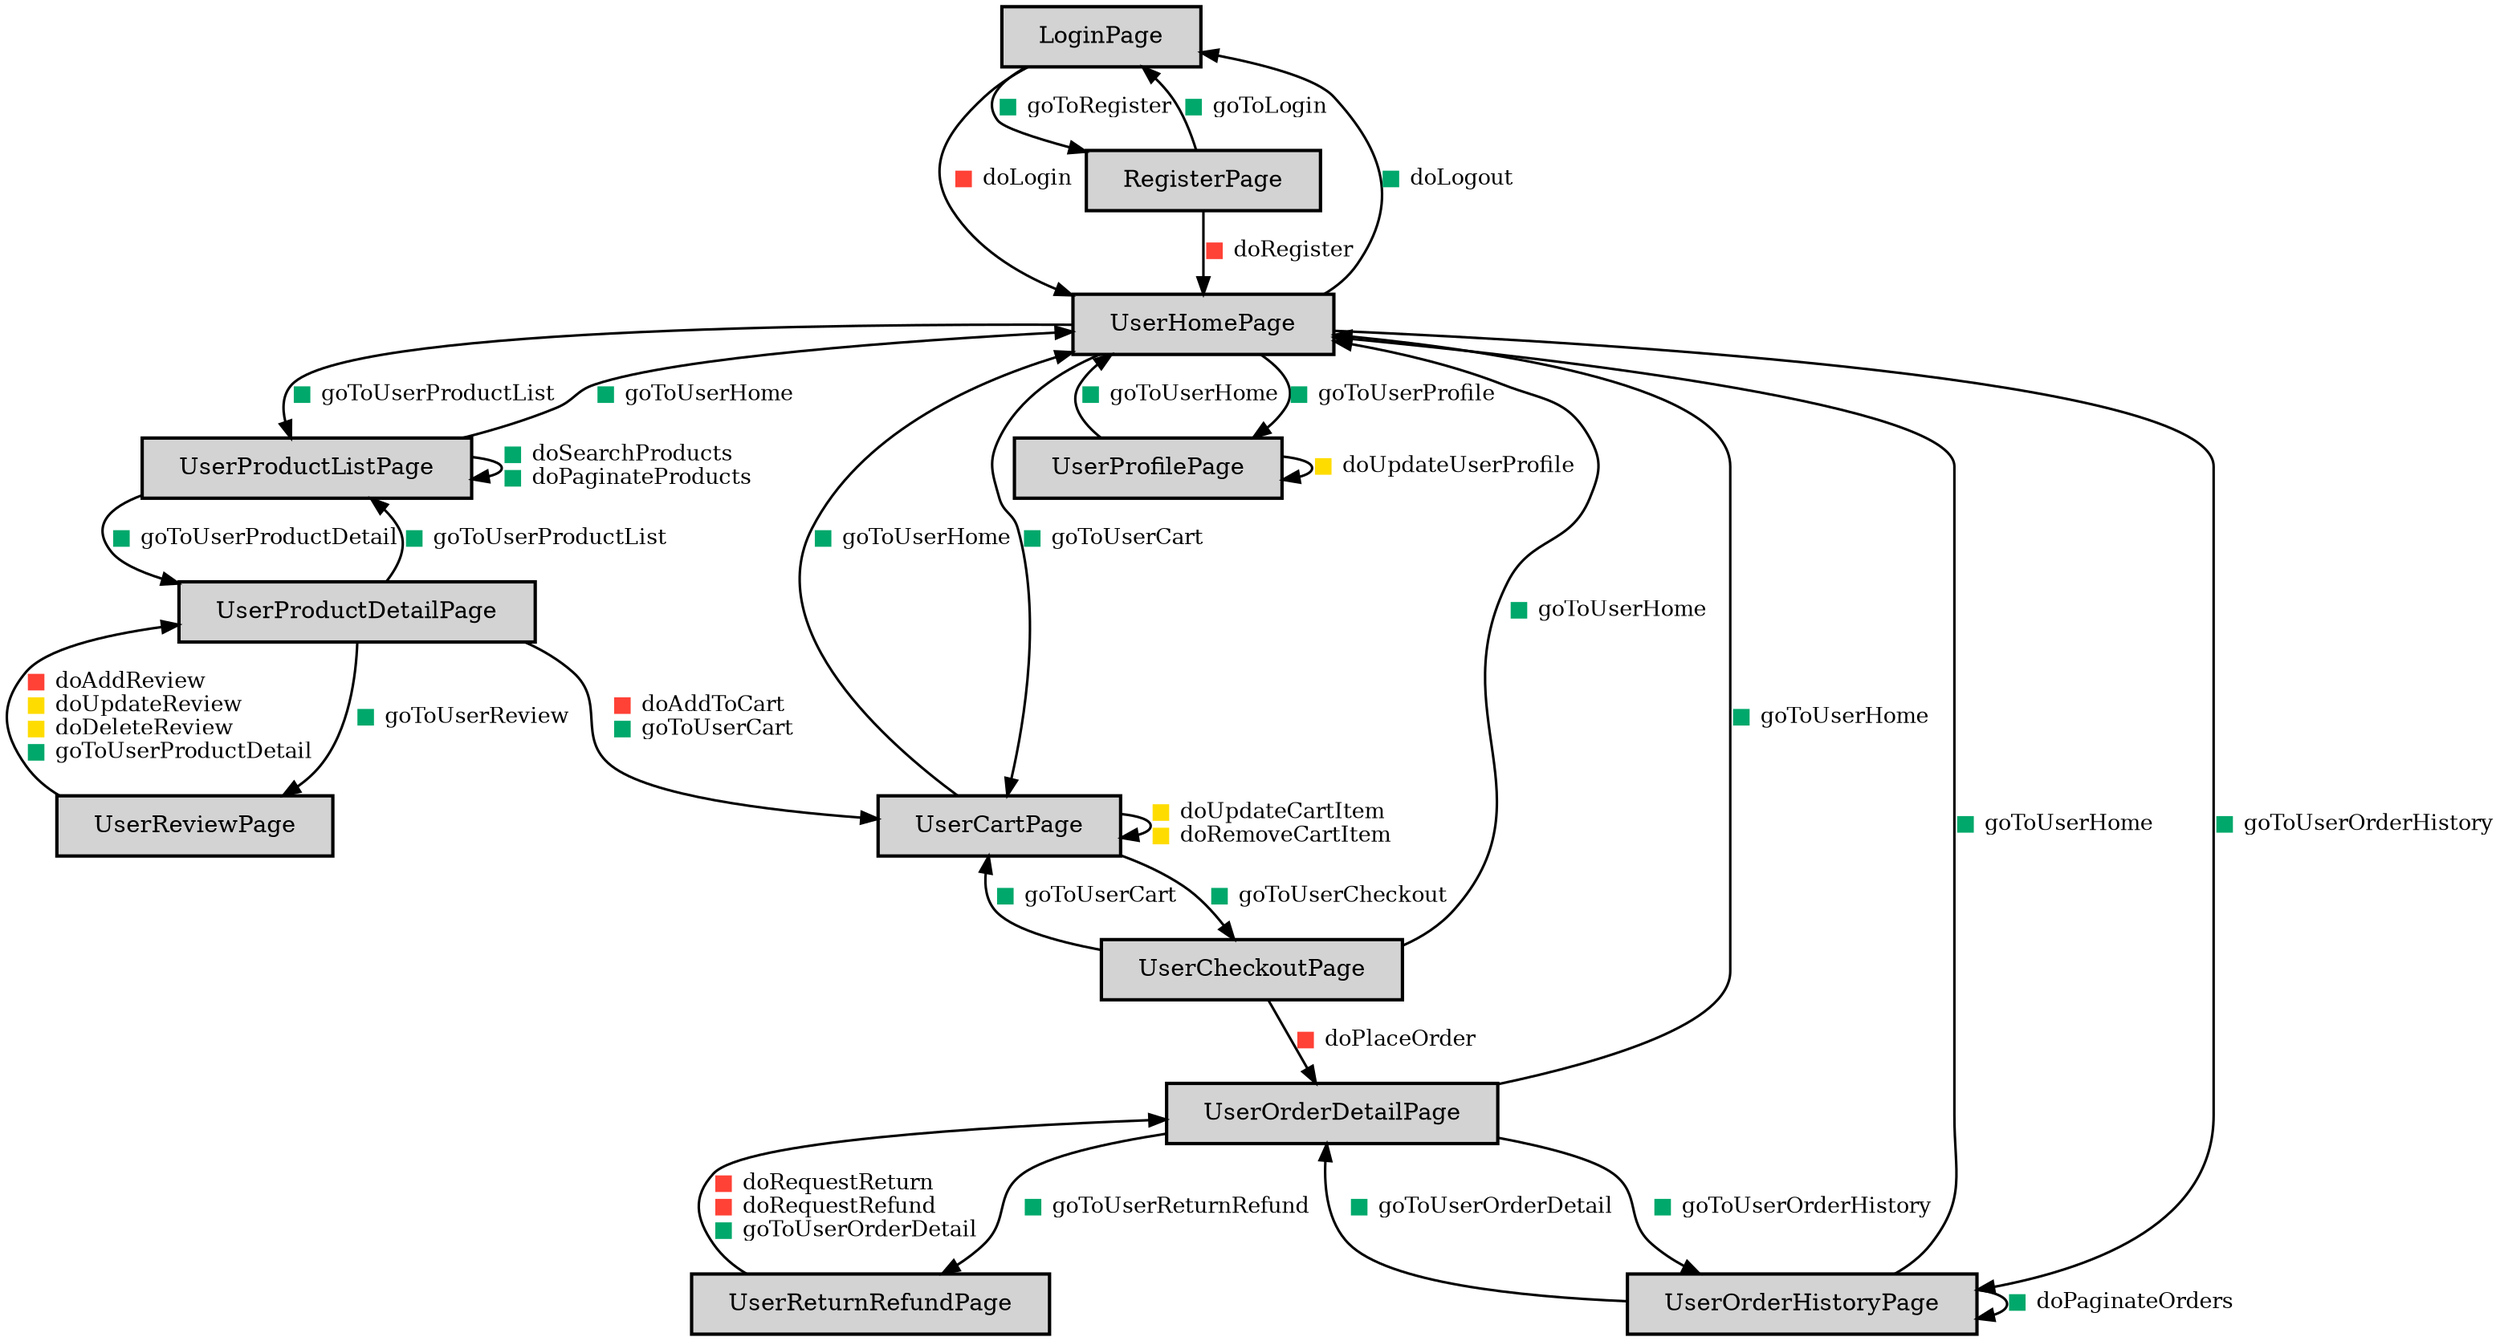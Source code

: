 digraph application_state_diagram {
  graph [
    labelloc="t";
    fontname="Helvetica"
  ];
  node [shape = box, style = "bold,filled" fillcolor="lightgray", margin="0.3,0.1"];


    LoginPage -> UserHomePage [label=<<table border="0" cellborder="0" cellspacing="0" cellpadding="0"><tr><td valign="middle" href="#doLogin" tooltip="ログイン (unsafe)"><font color="#FF4136">■</font> doLogin</td></tr></table>> URL="#doLogin" target="_parent" fontsize=13 class="doLogin" penwidth=1.5];
    LoginPage -> RegisterPage [label=<<table border="0" cellborder="0" cellspacing="0" cellpadding="0"><tr><td valign="middle" href="#goToRegister" tooltip="登録ページへ移動 (safe)"><font color="#00A86B">■</font> goToRegister</td></tr></table>> URL="#goToRegister" target="_parent" fontsize=13 class="goToRegister" penwidth=1.5];
    RegisterPage -> UserHomePage [label=<<table border="0" cellborder="0" cellspacing="0" cellpadding="0"><tr><td valign="middle" href="#doRegister" tooltip="ユーザー登録 (unsafe)"><font color="#FF4136">■</font> doRegister</td></tr></table>> URL="#doRegister" target="_parent" fontsize=13 class="doRegister" penwidth=1.5];
    RegisterPage -> LoginPage [label=<<table border="0" cellborder="0" cellspacing="0" cellpadding="0"><tr><td valign="middle" href="#goToLogin" tooltip="ログインページへ移動 (safe)"><font color="#00A86B">■</font> goToLogin</td></tr></table>> URL="#goToLogin" target="_parent" fontsize=13 class="goToLogin" penwidth=1.5];
    UserHomePage -> UserProductListPage [label=<<table border="0" cellborder="0" cellspacing="0" cellpadding="0"><tr><td valign="middle" href="#goToUserProductList" tooltip="ユーザー製品リストへ移動 (safe)"><font color="#00A86B">■</font> goToUserProductList</td></tr></table>> URL="#goToUserProductList" target="_parent" fontsize=13 class="goToUserProductList" penwidth=1.5];
    UserHomePage -> UserCartPage [label=<<table border="0" cellborder="0" cellspacing="0" cellpadding="0"><tr><td valign="middle" href="#goToUserCart" tooltip="ユーザーカートへ移動 (safe)"><font color="#00A86B">■</font> goToUserCart</td></tr></table>> URL="#goToUserCart" target="_parent" fontsize=13 class="goToUserCart" penwidth=1.5];
    UserHomePage -> UserOrderHistoryPage [label=<<table border="0" cellborder="0" cellspacing="0" cellpadding="0"><tr><td valign="middle" href="#goToUserOrderHistory" tooltip="ユーザー注文履歴へ移動 (safe)"><font color="#00A86B">■</font> goToUserOrderHistory</td></tr></table>> URL="#goToUserOrderHistory" target="_parent" fontsize=13 class="goToUserOrderHistory" penwidth=1.5];
    UserHomePage -> UserProfilePage [label=<<table border="0" cellborder="0" cellspacing="0" cellpadding="0"><tr><td valign="middle" href="#goToUserProfile" tooltip="ユーザープロフィールへ移動 (safe)"><font color="#00A86B">■</font> goToUserProfile</td></tr></table>> URL="#goToUserProfile" target="_parent" fontsize=13 class="goToUserProfile" penwidth=1.5];
    UserHomePage -> LoginPage [label=<<table border="0" cellborder="0" cellspacing="0" cellpadding="0"><tr><td valign="middle" href="#doLogout" tooltip="ログアウト (safe)"><font color="#00A86B">■</font> doLogout</td></tr></table>> URL="#doLogout" target="_parent" fontsize=13 class="doLogout" penwidth=1.5];
    UserProductListPage -> UserProductDetailPage [label=<<table border="0" cellborder="0" cellspacing="0" cellpadding="0"><tr><td valign="middle" href="#goToUserProductDetail" tooltip="ユーザー製品詳細へ移動 (safe)"><font color="#00A86B">■</font> goToUserProductDetail</td></tr></table>> URL="#goToUserProductDetail" target="_parent" fontsize=13 class="goToUserProductDetail" penwidth=1.5];
    UserProductListPage -> UserHomePage [label=<<table border="0" cellborder="0" cellspacing="0" cellpadding="0"><tr><td valign="middle" href="#goToUserHome" tooltip="ユーザーホームへ移動 (safe)"><font color="#00A86B">■</font> goToUserHome</td></tr></table>> URL="#goToUserHome" target="_parent" fontsize=13 class="goToUserHome" penwidth=1.5];
    UserProductListPage -> UserProductListPage [label=<<table border="0" cellborder="0" cellspacing="0" cellpadding="0"><tr><td valign="middle" align="left" href="#doSearchProducts" tooltip="製品検索 (safe)"><font color="#00A86B">■</font> doSearchProducts</td></tr><tr><td valign="middle" align="left" href="#doPaginateProducts" tooltip="製品リストのページネーション (safe)"><font color="#00A86B">■</font> doPaginateProducts</td></tr></table>> URL="#doSearchProducts" target="_parent" fontsize=13 class="doSearchProducts" penwidth=1.5];
    UserProductDetailPage -> UserCartPage [label=<<table border="0" cellborder="0" cellspacing="0" cellpadding="0"><tr><td valign="middle" align="left" href="#doAddToCart" tooltip="カートに追加 (unsafe)"><font color="#FF4136">■</font> doAddToCart</td></tr><tr><td valign="middle" align="left" href="#goToUserCart" tooltip="ユーザーカートへ移動 (safe)"><font color="#00A86B">■</font> goToUserCart</td></tr></table>> URL="#doAddToCart" target="_parent" fontsize=13 class="doAddToCart" penwidth=1.5];
    UserProductDetailPage -> UserProductListPage [label=<<table border="0" cellborder="0" cellspacing="0" cellpadding="0"><tr><td valign="middle" href="#goToUserProductList" tooltip="ユーザー製品リストへ移動 (safe)"><font color="#00A86B">■</font> goToUserProductList</td></tr></table>> URL="#goToUserProductList" target="_parent" fontsize=13 class="goToUserProductList" penwidth=1.5];
    UserProductDetailPage -> UserReviewPage [label=<<table border="0" cellborder="0" cellspacing="0" cellpadding="0"><tr><td valign="middle" href="#goToUserReview" tooltip="ユーザーレビューページへ移動 (safe)"><font color="#00A86B">■</font> goToUserReview</td></tr></table>> URL="#goToUserReview" target="_parent" fontsize=13 class="goToUserReview" penwidth=1.5];
    UserCartPage -> UserCartPage [label=<<table border="0" cellborder="0" cellspacing="0" cellpadding="0"><tr><td valign="middle" align="left" href="#doUpdateCartItem" tooltip="カート内アイテム更新 (idempotent)"><font color="#FFDC00">■</font> doUpdateCartItem</td></tr><tr><td valign="middle" align="left" href="#doRemoveCartItem" tooltip="カート内アイテム削除 (idempotent)"><font color="#FFDC00">■</font> doRemoveCartItem</td></tr></table>> URL="#doUpdateCartItem" target="_parent" fontsize=13 class="doUpdateCartItem" penwidth=1.5];
    UserCartPage -> UserCheckoutPage [label=<<table border="0" cellborder="0" cellspacing="0" cellpadding="0"><tr><td valign="middle" href="#goToUserCheckout" tooltip="ユーザーチェックアウトへ移動 (safe)"><font color="#00A86B">■</font> goToUserCheckout</td></tr></table>> URL="#goToUserCheckout" target="_parent" fontsize=13 class="goToUserCheckout" penwidth=1.5];
    UserCartPage -> UserHomePage [label=<<table border="0" cellborder="0" cellspacing="0" cellpadding="0"><tr><td valign="middle" href="#goToUserHome" tooltip="ユーザーホームへ移動 (safe)"><font color="#00A86B">■</font> goToUserHome</td></tr></table>> URL="#goToUserHome" target="_parent" fontsize=13 class="goToUserHome" penwidth=1.5];
    UserCheckoutPage -> UserOrderDetailPage [label=<<table border="0" cellborder="0" cellspacing="0" cellpadding="0"><tr><td valign="middle" href="#doPlaceOrder" tooltip="注文確定 (unsafe)"><font color="#FF4136">■</font> doPlaceOrder</td></tr></table>> URL="#doPlaceOrder" target="_parent" fontsize=13 class="doPlaceOrder" penwidth=1.5];
    UserCheckoutPage -> UserCartPage [label=<<table border="0" cellborder="0" cellspacing="0" cellpadding="0"><tr><td valign="middle" href="#goToUserCart" tooltip="ユーザーカートへ移動 (safe)"><font color="#00A86B">■</font> goToUserCart</td></tr></table>> URL="#goToUserCart" target="_parent" fontsize=13 class="goToUserCart" penwidth=1.5];
    UserCheckoutPage -> UserHomePage [label=<<table border="0" cellborder="0" cellspacing="0" cellpadding="0"><tr><td valign="middle" href="#goToUserHome" tooltip="ユーザーホームへ移動 (safe)"><font color="#00A86B">■</font> goToUserHome</td></tr></table>> URL="#goToUserHome" target="_parent" fontsize=13 class="goToUserHome" penwidth=1.5];
    UserOrderHistoryPage -> UserOrderDetailPage [label=<<table border="0" cellborder="0" cellspacing="0" cellpadding="0"><tr><td valign="middle" href="#goToUserOrderDetail" tooltip="ユーザー注文詳細へ移動 (safe)"><font color="#00A86B">■</font> goToUserOrderDetail</td></tr></table>> URL="#goToUserOrderDetail" target="_parent" fontsize=13 class="goToUserOrderDetail" penwidth=1.5];
    UserOrderHistoryPage -> UserHomePage [label=<<table border="0" cellborder="0" cellspacing="0" cellpadding="0"><tr><td valign="middle" href="#goToUserHome" tooltip="ユーザーホームへ移動 (safe)"><font color="#00A86B">■</font> goToUserHome</td></tr></table>> URL="#goToUserHome" target="_parent" fontsize=13 class="goToUserHome" penwidth=1.5];
    UserOrderHistoryPage -> UserOrderHistoryPage [label=<<table border="0" cellborder="0" cellspacing="0" cellpadding="0"><tr><td valign="middle" href="#doPaginateOrders" tooltip="注文リストのページネーション (safe)"><font color="#00A86B">■</font> doPaginateOrders</td></tr></table>> URL="#doPaginateOrders" target="_parent" fontsize=13 class="doPaginateOrders" penwidth=1.5];
    UserOrderDetailPage -> UserOrderHistoryPage [label=<<table border="0" cellborder="0" cellspacing="0" cellpadding="0"><tr><td valign="middle" href="#goToUserOrderHistory" tooltip="ユーザー注文履歴へ移動 (safe)"><font color="#00A86B">■</font> goToUserOrderHistory</td></tr></table>> URL="#goToUserOrderHistory" target="_parent" fontsize=13 class="goToUserOrderHistory" penwidth=1.5];
    UserOrderDetailPage -> UserHomePage [label=<<table border="0" cellborder="0" cellspacing="0" cellpadding="0"><tr><td valign="middle" href="#goToUserHome" tooltip="ユーザーホームへ移動 (safe)"><font color="#00A86B">■</font> goToUserHome</td></tr></table>> URL="#goToUserHome" target="_parent" fontsize=13 class="goToUserHome" penwidth=1.5];
    UserOrderDetailPage -> UserReturnRefundPage [label=<<table border="0" cellborder="0" cellspacing="0" cellpadding="0"><tr><td valign="middle" href="#goToUserReturnRefund" tooltip="返品/払い戻しページへ移動 (safe)"><font color="#00A86B">■</font> goToUserReturnRefund</td></tr></table>> URL="#goToUserReturnRefund" target="_parent" fontsize=13 class="goToUserReturnRefund" penwidth=1.5];
    UserProfilePage -> UserProfilePage [label=<<table border="0" cellborder="0" cellspacing="0" cellpadding="0"><tr><td valign="middle" href="#doUpdateUserProfile" tooltip="ユーザープロフィール更新 (idempotent)"><font color="#FFDC00">■</font> doUpdateUserProfile</td></tr></table>> URL="#doUpdateUserProfile" target="_parent" fontsize=13 class="doUpdateUserProfile" penwidth=1.5];
    UserProfilePage -> UserHomePage [label=<<table border="0" cellborder="0" cellspacing="0" cellpadding="0"><tr><td valign="middle" href="#goToUserHome" tooltip="ユーザーホームへ移動 (safe)"><font color="#00A86B">■</font> goToUserHome</td></tr></table>> URL="#goToUserHome" target="_parent" fontsize=13 class="goToUserHome" penwidth=1.5];
    UserReviewPage -> UserProductDetailPage [label=<<table border="0" cellborder="0" cellspacing="0" cellpadding="0"><tr><td valign="middle" align="left" href="#doAddReview" tooltip="レビュー追加 (unsafe)"><font color="#FF4136">■</font> doAddReview</td></tr><tr><td valign="middle" align="left" href="#doUpdateReview" tooltip="レビュー更新 (idempotent)"><font color="#FFDC00">■</font> doUpdateReview</td></tr><tr><td valign="middle" align="left" href="#doDeleteReview" tooltip="レビュー削除 (idempotent)"><font color="#FFDC00">■</font> doDeleteReview</td></tr><tr><td valign="middle" align="left" href="#goToUserProductDetail" tooltip="ユーザー製品詳細へ移動 (safe)"><font color="#00A86B">■</font> goToUserProductDetail</td></tr></table>> URL="#doAddReview" target="_parent" fontsize=13 class="doAddReview" penwidth=1.5];
    UserReturnRefundPage -> UserOrderDetailPage [label=<<table border="0" cellborder="0" cellspacing="0" cellpadding="0"><tr><td valign="middle" align="left" href="#doRequestReturn" tooltip="返品リクエスト (unsafe)"><font color="#FF4136">■</font> doRequestReturn</td></tr><tr><td valign="middle" align="left" href="#doRequestRefund" tooltip="払い戻しリクエスト (unsafe)"><font color="#FF4136">■</font> doRequestRefund</td></tr><tr><td valign="middle" align="left" href="#goToUserOrderDetail" tooltip="ユーザー注文詳細へ移動 (safe)"><font color="#00A86B">■</font> goToUserOrderDetail</td></tr></table>> URL="#doRequestReturn" target="_parent" fontsize=13 class="doRequestReturn" penwidth=1.5];

    LoginPage [label="LoginPage" URL="#LoginPage" target="_parent"]
    UserHomePage [label="UserHomePage" URL="#UserHomePage" target="_parent"]
    RegisterPage [label="RegisterPage" URL="#RegisterPage" target="_parent"]
    UserProductListPage [label="UserProductListPage" URL="#UserProductListPage" target="_parent"]
    UserCartPage [label="UserCartPage" URL="#UserCartPage" target="_parent"]
    UserOrderHistoryPage [label="UserOrderHistoryPage" URL="#UserOrderHistoryPage" target="_parent"]
    UserProfilePage [label="UserProfilePage" URL="#UserProfilePage" target="_parent"]
    UserProductDetailPage [label="UserProductDetailPage" URL="#UserProductDetailPage" target="_parent"]
    UserReviewPage [label="UserReviewPage" URL="#UserReviewPage" target="_parent"]
    UserCheckoutPage [label="UserCheckoutPage" URL="#UserCheckoutPage" target="_parent"]
    UserOrderDetailPage [label="UserOrderDetailPage" URL="#UserOrderDetailPage" target="_parent"]
    UserReturnRefundPage [label="UserReturnRefundPage" URL="#UserReturnRefundPage" target="_parent"]

}